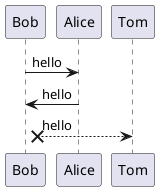 {
  "sha1": "qt4wzjcstvr6rf8enrayz82eqzf6rpi",
  "insertion": {
    "when": "2024-06-04T17:28:42.880Z",
    "user": "plantuml@gmail.com"
  }
}
@startuml
Bob -> Alice : hello
Bob <- Alice : hello
Bob X-- Tom : hello
@enduml
